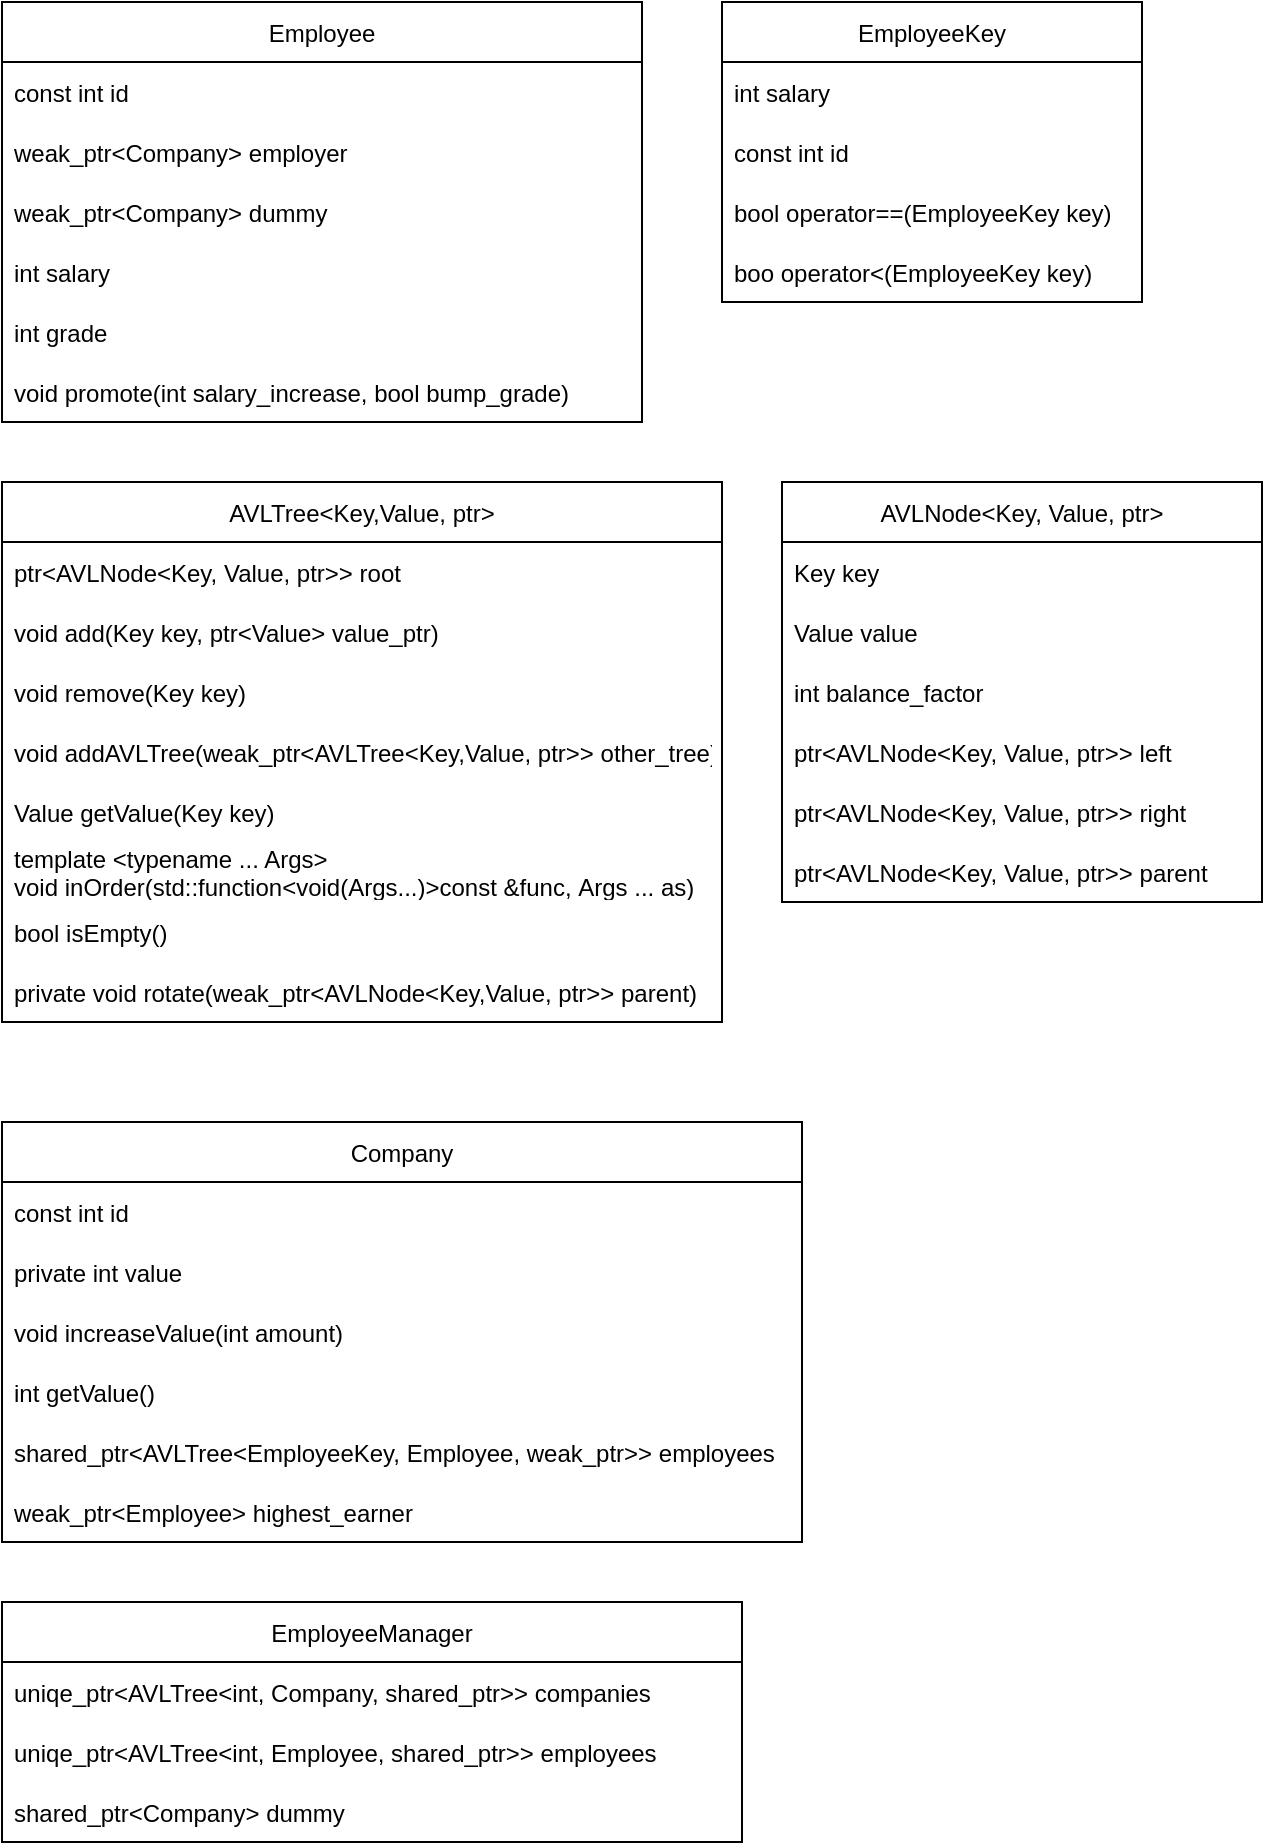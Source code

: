 <mxfile version="17.4.6" type="device"><diagram id="6FkEnTchNGpPIgg0y0L7" name="Page-1"><mxGraphModel dx="981" dy="576" grid="1" gridSize="10" guides="1" tooltips="1" connect="1" arrows="1" fold="1" page="1" pageScale="1" pageWidth="850" pageHeight="1100" math="0" shadow="0"><root><mxCell id="0"/><mxCell id="1" parent="0"/><mxCell id="yOsI8m10Czzsics0cBX6-1" value="Company" style="swimlane;fontStyle=0;childLayout=stackLayout;horizontal=1;startSize=30;horizontalStack=0;resizeParent=1;resizeParentMax=0;resizeLast=0;collapsible=1;marginBottom=0;" vertex="1" parent="1"><mxGeometry y="600" width="400" height="210" as="geometry"/></mxCell><mxCell id="yOsI8m10Czzsics0cBX6-2" value="const int id" style="text;strokeColor=none;fillColor=none;align=left;verticalAlign=middle;spacingLeft=4;spacingRight=4;overflow=hidden;points=[[0,0.5],[1,0.5]];portConstraint=eastwest;rotatable=0;" vertex="1" parent="yOsI8m10Czzsics0cBX6-1"><mxGeometry y="30" width="400" height="30" as="geometry"/></mxCell><mxCell id="yOsI8m10Czzsics0cBX6-3" value="private int value" style="text;strokeColor=none;fillColor=none;align=left;verticalAlign=middle;spacingLeft=4;spacingRight=4;overflow=hidden;points=[[0,0.5],[1,0.5]];portConstraint=eastwest;rotatable=0;" vertex="1" parent="yOsI8m10Czzsics0cBX6-1"><mxGeometry y="60" width="400" height="30" as="geometry"/></mxCell><mxCell id="yOsI8m10Czzsics0cBX6-47" value="void increaseValue(int amount)" style="text;strokeColor=none;fillColor=none;align=left;verticalAlign=middle;spacingLeft=4;spacingRight=4;overflow=hidden;points=[[0,0.5],[1,0.5]];portConstraint=eastwest;rotatable=0;" vertex="1" parent="yOsI8m10Czzsics0cBX6-1"><mxGeometry y="90" width="400" height="30" as="geometry"/></mxCell><mxCell id="yOsI8m10Czzsics0cBX6-46" value="int getValue()" style="text;strokeColor=none;fillColor=none;align=left;verticalAlign=middle;spacingLeft=4;spacingRight=4;overflow=hidden;points=[[0,0.5],[1,0.5]];portConstraint=eastwest;rotatable=0;" vertex="1" parent="yOsI8m10Czzsics0cBX6-1"><mxGeometry y="120" width="400" height="30" as="geometry"/></mxCell><mxCell id="yOsI8m10Czzsics0cBX6-4" value="shared_ptr&lt;AVLTree&lt;EmployeeKey, Employee, weak_ptr&gt;&gt; employees" style="text;strokeColor=none;fillColor=none;align=left;verticalAlign=middle;spacingLeft=4;spacingRight=4;overflow=hidden;points=[[0,0.5],[1,0.5]];portConstraint=eastwest;rotatable=0;" vertex="1" parent="yOsI8m10Czzsics0cBX6-1"><mxGeometry y="150" width="400" height="30" as="geometry"/></mxCell><mxCell id="yOsI8m10Czzsics0cBX6-5" value="weak_ptr&lt;Employee&gt; highest_earner" style="text;strokeColor=none;fillColor=none;align=left;verticalAlign=middle;spacingLeft=4;spacingRight=4;overflow=hidden;points=[[0,0.5],[1,0.5]];portConstraint=eastwest;rotatable=0;" vertex="1" parent="yOsI8m10Czzsics0cBX6-1"><mxGeometry y="180" width="400" height="30" as="geometry"/></mxCell><mxCell id="yOsI8m10Czzsics0cBX6-7" value="Employee" style="swimlane;fontStyle=0;childLayout=stackLayout;horizontal=1;startSize=30;horizontalStack=0;resizeParent=1;resizeParentMax=0;resizeLast=0;collapsible=1;marginBottom=0;" vertex="1" parent="1"><mxGeometry y="40" width="320" height="210" as="geometry"/></mxCell><mxCell id="yOsI8m10Czzsics0cBX6-8" value="const int id" style="text;strokeColor=none;fillColor=none;align=left;verticalAlign=middle;spacingLeft=4;spacingRight=4;overflow=hidden;points=[[0,0.5],[1,0.5]];portConstraint=eastwest;rotatable=0;" vertex="1" parent="yOsI8m10Czzsics0cBX6-7"><mxGeometry y="30" width="320" height="30" as="geometry"/></mxCell><mxCell id="yOsI8m10Czzsics0cBX6-9" value="weak_ptr&lt;Company&gt; employer" style="text;strokeColor=none;fillColor=none;align=left;verticalAlign=middle;spacingLeft=4;spacingRight=4;overflow=hidden;points=[[0,0.5],[1,0.5]];portConstraint=eastwest;rotatable=0;" vertex="1" parent="yOsI8m10Czzsics0cBX6-7"><mxGeometry y="60" width="320" height="30" as="geometry"/></mxCell><mxCell id="yOsI8m10Czzsics0cBX6-36" value="weak_ptr&lt;Company&gt; dummy" style="text;strokeColor=none;fillColor=none;align=left;verticalAlign=middle;spacingLeft=4;spacingRight=4;overflow=hidden;points=[[0,0.5],[1,0.5]];portConstraint=eastwest;rotatable=0;" vertex="1" parent="yOsI8m10Czzsics0cBX6-7"><mxGeometry y="90" width="320" height="30" as="geometry"/></mxCell><mxCell id="yOsI8m10Czzsics0cBX6-10" value="int salary" style="text;strokeColor=none;fillColor=none;align=left;verticalAlign=middle;spacingLeft=4;spacingRight=4;overflow=hidden;points=[[0,0.5],[1,0.5]];portConstraint=eastwest;rotatable=0;" vertex="1" parent="yOsI8m10Czzsics0cBX6-7"><mxGeometry y="120" width="320" height="30" as="geometry"/></mxCell><mxCell id="yOsI8m10Czzsics0cBX6-11" value="int grade" style="text;strokeColor=none;fillColor=none;align=left;verticalAlign=middle;spacingLeft=4;spacingRight=4;overflow=hidden;points=[[0,0.5],[1,0.5]];portConstraint=eastwest;rotatable=0;" vertex="1" parent="yOsI8m10Czzsics0cBX6-7"><mxGeometry y="150" width="320" height="30" as="geometry"/></mxCell><mxCell id="yOsI8m10Czzsics0cBX6-48" value="void promote(int salary_increase, bool bump_grade)" style="text;strokeColor=none;fillColor=none;align=left;verticalAlign=middle;spacingLeft=4;spacingRight=4;overflow=hidden;points=[[0,0.5],[1,0.5]];portConstraint=eastwest;rotatable=0;" vertex="1" parent="yOsI8m10Czzsics0cBX6-7"><mxGeometry y="180" width="320" height="30" as="geometry"/></mxCell><mxCell id="yOsI8m10Czzsics0cBX6-17" value="EmployeeKey" style="swimlane;fontStyle=0;childLayout=stackLayout;horizontal=1;startSize=30;horizontalStack=0;resizeParent=1;resizeParentMax=0;resizeLast=0;collapsible=1;marginBottom=0;" vertex="1" parent="1"><mxGeometry x="360" y="40" width="210" height="150" as="geometry"/></mxCell><mxCell id="yOsI8m10Czzsics0cBX6-18" value="int salary" style="text;strokeColor=none;fillColor=none;align=left;verticalAlign=middle;spacingLeft=4;spacingRight=4;overflow=hidden;points=[[0,0.5],[1,0.5]];portConstraint=eastwest;rotatable=0;" vertex="1" parent="yOsI8m10Czzsics0cBX6-17"><mxGeometry y="30" width="210" height="30" as="geometry"/></mxCell><mxCell id="yOsI8m10Czzsics0cBX6-19" value="const int id" style="text;strokeColor=none;fillColor=none;align=left;verticalAlign=middle;spacingLeft=4;spacingRight=4;overflow=hidden;points=[[0,0.5],[1,0.5]];portConstraint=eastwest;rotatable=0;" vertex="1" parent="yOsI8m10Czzsics0cBX6-17"><mxGeometry y="60" width="210" height="30" as="geometry"/></mxCell><mxCell id="yOsI8m10Czzsics0cBX6-50" value="bool operator==(EmployeeKey key)" style="text;strokeColor=none;fillColor=none;align=left;verticalAlign=middle;spacingLeft=4;spacingRight=4;overflow=hidden;points=[[0,0.5],[1,0.5]];portConstraint=eastwest;rotatable=0;" vertex="1" parent="yOsI8m10Czzsics0cBX6-17"><mxGeometry y="90" width="210" height="30" as="geometry"/></mxCell><mxCell id="yOsI8m10Czzsics0cBX6-49" value="boo operator&lt;(EmployeeKey key)" style="text;strokeColor=none;fillColor=none;align=left;verticalAlign=middle;spacingLeft=4;spacingRight=4;overflow=hidden;points=[[0,0.5],[1,0.5]];portConstraint=eastwest;rotatable=0;" vertex="1" parent="yOsI8m10Czzsics0cBX6-17"><mxGeometry y="120" width="210" height="30" as="geometry"/></mxCell><mxCell id="yOsI8m10Czzsics0cBX6-21" value="EmployeeManager" style="swimlane;fontStyle=0;childLayout=stackLayout;horizontal=1;startSize=30;horizontalStack=0;resizeParent=1;resizeParentMax=0;resizeLast=0;collapsible=1;marginBottom=0;" vertex="1" parent="1"><mxGeometry y="840" width="370" height="120" as="geometry"/></mxCell><mxCell id="yOsI8m10Czzsics0cBX6-22" value="uniqe_ptr&lt;AVLTree&lt;int, Company, shared_ptr&gt;&gt; companies" style="text;strokeColor=none;fillColor=none;align=left;verticalAlign=middle;spacingLeft=4;spacingRight=4;overflow=hidden;points=[[0,0.5],[1,0.5]];portConstraint=eastwest;rotatable=0;" vertex="1" parent="yOsI8m10Czzsics0cBX6-21"><mxGeometry y="30" width="370" height="30" as="geometry"/></mxCell><mxCell id="yOsI8m10Czzsics0cBX6-23" value="uniqe_ptr&lt;AVLTree&lt;int, Employee, shared_ptr&gt;&gt; employees" style="text;strokeColor=none;fillColor=none;align=left;verticalAlign=middle;spacingLeft=4;spacingRight=4;overflow=hidden;points=[[0,0.5],[1,0.5]];portConstraint=eastwest;rotatable=0;" vertex="1" parent="yOsI8m10Czzsics0cBX6-21"><mxGeometry y="60" width="370" height="30" as="geometry"/></mxCell><mxCell id="yOsI8m10Czzsics0cBX6-25" value="shared_ptr&lt;Company&gt; dummy" style="text;strokeColor=none;fillColor=none;align=left;verticalAlign=middle;spacingLeft=4;spacingRight=4;overflow=hidden;points=[[0,0.5],[1,0.5]];portConstraint=eastwest;rotatable=0;" vertex="1" parent="yOsI8m10Czzsics0cBX6-21"><mxGeometry y="90" width="370" height="30" as="geometry"/></mxCell><mxCell id="yOsI8m10Czzsics0cBX6-26" value="AVLTree&lt;Key,Value, ptr&gt;" style="swimlane;fontStyle=0;childLayout=stackLayout;horizontal=1;startSize=30;horizontalStack=0;resizeParent=1;resizeParentMax=0;resizeLast=0;collapsible=1;marginBottom=0;" vertex="1" parent="1"><mxGeometry y="280" width="360" height="270" as="geometry"/></mxCell><mxCell id="yOsI8m10Czzsics0cBX6-27" value="ptr&lt;AVLNode&lt;Key, Value, ptr&gt;&gt; root" style="text;strokeColor=none;fillColor=none;align=left;verticalAlign=middle;spacingLeft=4;spacingRight=4;overflow=hidden;points=[[0,0.5],[1,0.5]];portConstraint=eastwest;rotatable=0;" vertex="1" parent="yOsI8m10Czzsics0cBX6-26"><mxGeometry y="30" width="360" height="30" as="geometry"/></mxCell><mxCell id="yOsI8m10Czzsics0cBX6-40" value="void add(Key key, ptr&lt;Value&gt; value_ptr)" style="text;strokeColor=none;fillColor=none;align=left;verticalAlign=middle;spacingLeft=4;spacingRight=4;overflow=hidden;points=[[0,0.5],[1,0.5]];portConstraint=eastwest;rotatable=0;" vertex="1" parent="yOsI8m10Czzsics0cBX6-26"><mxGeometry y="60" width="360" height="30" as="geometry"/></mxCell><mxCell id="yOsI8m10Czzsics0cBX6-41" value="void remove(Key key)" style="text;strokeColor=none;fillColor=none;align=left;verticalAlign=middle;spacingLeft=4;spacingRight=4;overflow=hidden;points=[[0,0.5],[1,0.5]];portConstraint=eastwest;rotatable=0;" vertex="1" parent="yOsI8m10Czzsics0cBX6-26"><mxGeometry y="90" width="360" height="30" as="geometry"/></mxCell><mxCell id="yOsI8m10Czzsics0cBX6-43" value="void addAVLTree(weak_ptr&lt;AVLTree&lt;Key,Value, ptr&gt;&gt; other_tree)" style="text;strokeColor=none;fillColor=none;align=left;verticalAlign=middle;spacingLeft=4;spacingRight=4;overflow=hidden;points=[[0,0.5],[1,0.5]];portConstraint=eastwest;rotatable=0;" vertex="1" parent="yOsI8m10Czzsics0cBX6-26"><mxGeometry y="120" width="360" height="30" as="geometry"/></mxCell><mxCell id="yOsI8m10Czzsics0cBX6-45" value="Value getValue(Key key)" style="text;strokeColor=none;fillColor=none;align=left;verticalAlign=middle;spacingLeft=4;spacingRight=4;overflow=hidden;points=[[0,0.5],[1,0.5]];portConstraint=eastwest;rotatable=0;" vertex="1" parent="yOsI8m10Czzsics0cBX6-26"><mxGeometry y="150" width="360" height="30" as="geometry"/></mxCell><mxCell id="yOsI8m10Czzsics0cBX6-44" value="template &lt;typename ... Args&gt;&#10;void inOrder(std::function&lt;void(Args...)&gt;const &amp;func, Args ... as)" style="text;strokeColor=none;fillColor=none;align=left;verticalAlign=middle;spacingLeft=4;spacingRight=4;overflow=hidden;points=[[0,0.5],[1,0.5]];portConstraint=eastwest;rotatable=0;" vertex="1" parent="yOsI8m10Czzsics0cBX6-26"><mxGeometry y="180" width="360" height="30" as="geometry"/></mxCell><mxCell id="yOsI8m10Czzsics0cBX6-42" value="bool isEmpty()" style="text;strokeColor=none;fillColor=none;align=left;verticalAlign=middle;spacingLeft=4;spacingRight=4;overflow=hidden;points=[[0,0.5],[1,0.5]];portConstraint=eastwest;rotatable=0;" vertex="1" parent="yOsI8m10Czzsics0cBX6-26"><mxGeometry y="210" width="360" height="30" as="geometry"/></mxCell><mxCell id="yOsI8m10Czzsics0cBX6-38" value="private void rotate(weak_ptr&lt;AVLNode&lt;Key,Value, ptr&gt;&gt; parent)" style="text;strokeColor=none;fillColor=none;align=left;verticalAlign=middle;spacingLeft=4;spacingRight=4;overflow=hidden;points=[[0,0.5],[1,0.5]];portConstraint=eastwest;rotatable=0;" vertex="1" parent="yOsI8m10Czzsics0cBX6-26"><mxGeometry y="240" width="360" height="30" as="geometry"/></mxCell><mxCell id="yOsI8m10Czzsics0cBX6-30" value="AVLNode&lt;Key, Value, ptr&gt;" style="swimlane;fontStyle=0;childLayout=stackLayout;horizontal=1;startSize=30;horizontalStack=0;resizeParent=1;resizeParentMax=0;resizeLast=0;collapsible=1;marginBottom=0;" vertex="1" parent="1"><mxGeometry x="390" y="280" width="240" height="210" as="geometry"/></mxCell><mxCell id="yOsI8m10Czzsics0cBX6-31" value="Key key" style="text;strokeColor=none;fillColor=none;align=left;verticalAlign=middle;spacingLeft=4;spacingRight=4;overflow=hidden;points=[[0,0.5],[1,0.5]];portConstraint=eastwest;rotatable=0;" vertex="1" parent="yOsI8m10Czzsics0cBX6-30"><mxGeometry y="30" width="240" height="30" as="geometry"/></mxCell><mxCell id="yOsI8m10Czzsics0cBX6-32" value="Value value" style="text;strokeColor=none;fillColor=none;align=left;verticalAlign=middle;spacingLeft=4;spacingRight=4;overflow=hidden;points=[[0,0.5],[1,0.5]];portConstraint=eastwest;rotatable=0;" vertex="1" parent="yOsI8m10Czzsics0cBX6-30"><mxGeometry y="60" width="240" height="30" as="geometry"/></mxCell><mxCell id="yOsI8m10Czzsics0cBX6-39" value="int balance_factor" style="text;strokeColor=none;fillColor=none;align=left;verticalAlign=middle;spacingLeft=4;spacingRight=4;overflow=hidden;points=[[0,0.5],[1,0.5]];portConstraint=eastwest;rotatable=0;" vertex="1" parent="yOsI8m10Czzsics0cBX6-30"><mxGeometry y="90" width="240" height="30" as="geometry"/></mxCell><mxCell id="yOsI8m10Czzsics0cBX6-33" value="ptr&lt;AVLNode&lt;Key, Value, ptr&gt;&gt; left" style="text;strokeColor=none;fillColor=none;align=left;verticalAlign=middle;spacingLeft=4;spacingRight=4;overflow=hidden;points=[[0,0.5],[1,0.5]];portConstraint=eastwest;rotatable=0;" vertex="1" parent="yOsI8m10Czzsics0cBX6-30"><mxGeometry y="120" width="240" height="30" as="geometry"/></mxCell><mxCell id="yOsI8m10Czzsics0cBX6-35" value="ptr&lt;AVLNode&lt;Key, Value, ptr&gt;&gt; right" style="text;strokeColor=none;fillColor=none;align=left;verticalAlign=middle;spacingLeft=4;spacingRight=4;overflow=hidden;points=[[0,0.5],[1,0.5]];portConstraint=eastwest;rotatable=0;" vertex="1" parent="yOsI8m10Czzsics0cBX6-30"><mxGeometry y="150" width="240" height="30" as="geometry"/></mxCell><mxCell id="yOsI8m10Czzsics0cBX6-34" value="ptr&lt;AVLNode&lt;Key, Value, ptr&gt;&gt; parent" style="text;strokeColor=none;fillColor=none;align=left;verticalAlign=middle;spacingLeft=4;spacingRight=4;overflow=hidden;points=[[0,0.5],[1,0.5]];portConstraint=eastwest;rotatable=0;" vertex="1" parent="yOsI8m10Czzsics0cBX6-30"><mxGeometry y="180" width="240" height="30" as="geometry"/></mxCell></root></mxGraphModel></diagram></mxfile>